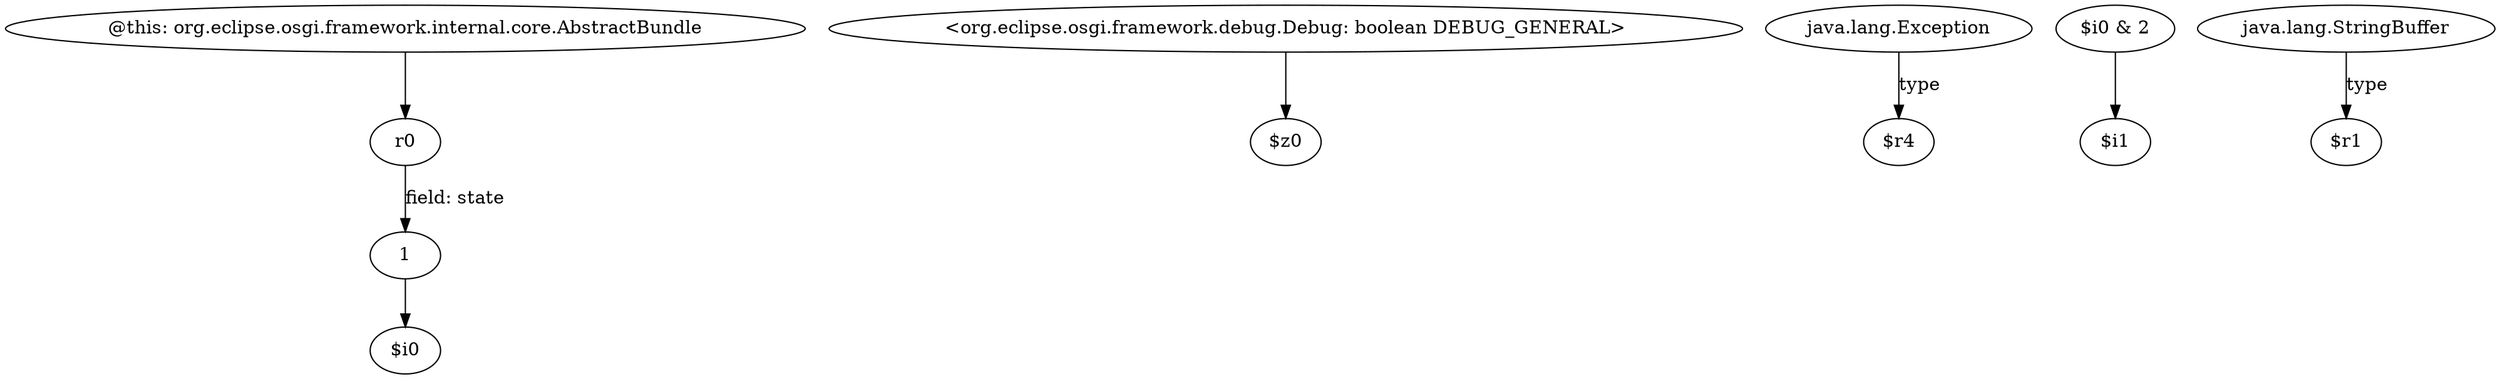 digraph g {
0[label="1"]
1[label="$i0"]
0->1[label=""]
2[label="@this: org.eclipse.osgi.framework.internal.core.AbstractBundle"]
3[label="r0"]
2->3[label=""]
4[label="<org.eclipse.osgi.framework.debug.Debug: boolean DEBUG_GENERAL>"]
5[label="$z0"]
4->5[label=""]
6[label="java.lang.Exception"]
7[label="$r4"]
6->7[label="type"]
3->0[label="field: state"]
8[label="$i0 & 2"]
9[label="$i1"]
8->9[label=""]
10[label="java.lang.StringBuffer"]
11[label="$r1"]
10->11[label="type"]
}